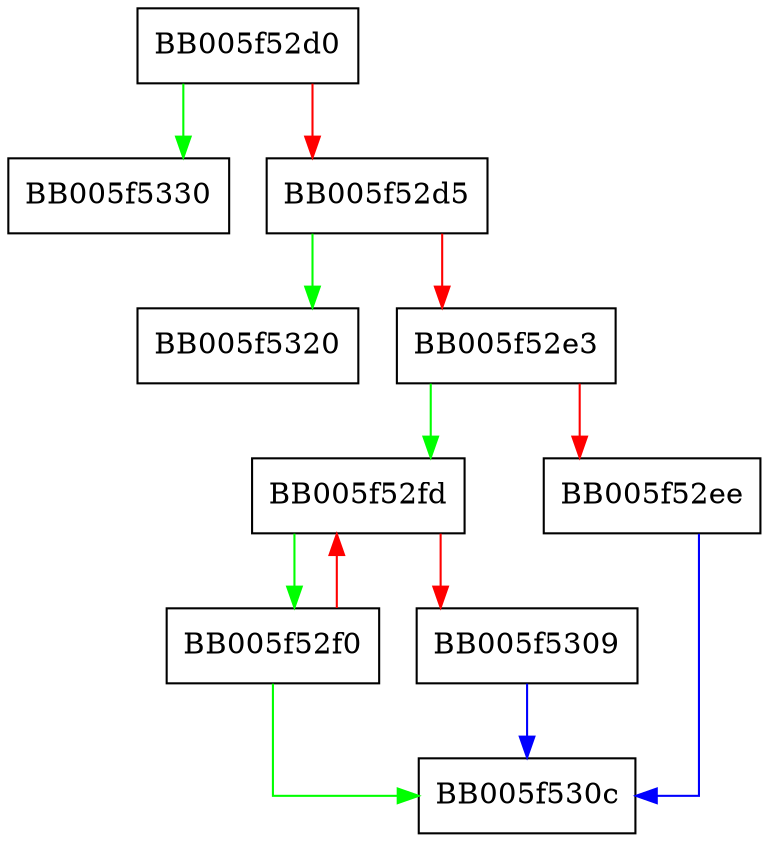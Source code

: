 digraph OSSL_PARAM_locate_const {
  node [shape="box"];
  graph [splines=ortho];
  BB005f52d0 -> BB005f5330 [color="green"];
  BB005f52d0 -> BB005f52d5 [color="red"];
  BB005f52d5 -> BB005f5320 [color="green"];
  BB005f52d5 -> BB005f52e3 [color="red"];
  BB005f52e3 -> BB005f52fd [color="green"];
  BB005f52e3 -> BB005f52ee [color="red"];
  BB005f52ee -> BB005f530c [color="blue"];
  BB005f52f0 -> BB005f530c [color="green"];
  BB005f52f0 -> BB005f52fd [color="red"];
  BB005f52fd -> BB005f52f0 [color="green"];
  BB005f52fd -> BB005f5309 [color="red"];
  BB005f5309 -> BB005f530c [color="blue"];
}